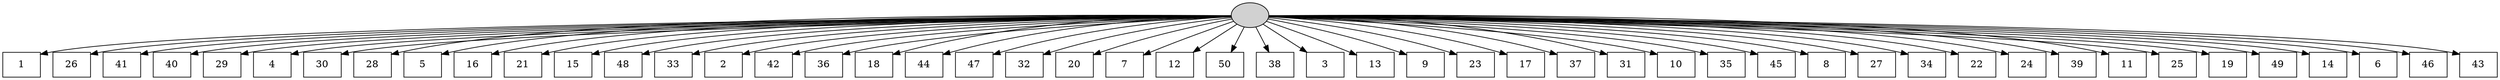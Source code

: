 digraph G {
0[style=filled, fillcolor=grey82, label=""];
1[shape=box,style=filled, fillcolor=white,label="1\n"];
2[shape=box,style=filled, fillcolor=white,label="26\n"];
3[shape=box,style=filled, fillcolor=white,label="41\n"];
4[shape=box,style=filled, fillcolor=white,label="40\n"];
5[shape=box,style=filled, fillcolor=white,label="29\n"];
6[shape=box,style=filled, fillcolor=white,label="4\n"];
7[shape=box,style=filled, fillcolor=white,label="30\n"];
8[shape=box,style=filled, fillcolor=white,label="28\n"];
9[shape=box,style=filled, fillcolor=white,label="5\n"];
10[shape=box,style=filled, fillcolor=white,label="16\n"];
11[shape=box,style=filled, fillcolor=white,label="21\n"];
12[shape=box,style=filled, fillcolor=white,label="15\n"];
13[shape=box,style=filled, fillcolor=white,label="48\n"];
14[shape=box,style=filled, fillcolor=white,label="33\n"];
15[shape=box,style=filled, fillcolor=white,label="2\n"];
16[shape=box,style=filled, fillcolor=white,label="42\n"];
17[shape=box,style=filled, fillcolor=white,label="36\n"];
18[shape=box,style=filled, fillcolor=white,label="18\n"];
19[shape=box,style=filled, fillcolor=white,label="44\n"];
20[shape=box,style=filled, fillcolor=white,label="47\n"];
21[shape=box,style=filled, fillcolor=white,label="32\n"];
22[shape=box,style=filled, fillcolor=white,label="20\n"];
23[shape=box,style=filled, fillcolor=white,label="7\n"];
24[shape=box,style=filled, fillcolor=white,label="12\n"];
25[shape=box,style=filled, fillcolor=white,label="50\n"];
26[shape=box,style=filled, fillcolor=white,label="38\n"];
27[shape=box,style=filled, fillcolor=white,label="3\n"];
28[shape=box,style=filled, fillcolor=white,label="13\n"];
29[shape=box,style=filled, fillcolor=white,label="9\n"];
30[shape=box,style=filled, fillcolor=white,label="23\n"];
31[shape=box,style=filled, fillcolor=white,label="17\n"];
32[shape=box,style=filled, fillcolor=white,label="37\n"];
33[shape=box,style=filled, fillcolor=white,label="31\n"];
34[shape=box,style=filled, fillcolor=white,label="10\n"];
35[shape=box,style=filled, fillcolor=white,label="35\n"];
36[shape=box,style=filled, fillcolor=white,label="45\n"];
37[shape=box,style=filled, fillcolor=white,label="8\n"];
38[shape=box,style=filled, fillcolor=white,label="27\n"];
39[shape=box,style=filled, fillcolor=white,label="34\n"];
40[shape=box,style=filled, fillcolor=white,label="22\n"];
41[shape=box,style=filled, fillcolor=white,label="24\n"];
42[shape=box,style=filled, fillcolor=white,label="39\n"];
43[shape=box,style=filled, fillcolor=white,label="11\n"];
44[shape=box,style=filled, fillcolor=white,label="25\n"];
45[shape=box,style=filled, fillcolor=white,label="19\n"];
46[shape=box,style=filled, fillcolor=white,label="49\n"];
47[shape=box,style=filled, fillcolor=white,label="14\n"];
48[shape=box,style=filled, fillcolor=white,label="6\n"];
49[shape=box,style=filled, fillcolor=white,label="46\n"];
50[shape=box,style=filled, fillcolor=white,label="43\n"];
0->1 ;
0->2 ;
0->3 ;
0->4 ;
0->5 ;
0->6 ;
0->7 ;
0->8 ;
0->9 ;
0->10 ;
0->11 ;
0->12 ;
0->13 ;
0->14 ;
0->15 ;
0->16 ;
0->17 ;
0->18 ;
0->19 ;
0->20 ;
0->21 ;
0->22 ;
0->23 ;
0->24 ;
0->25 ;
0->26 ;
0->27 ;
0->28 ;
0->29 ;
0->30 ;
0->31 ;
0->32 ;
0->33 ;
0->34 ;
0->35 ;
0->36 ;
0->37 ;
0->38 ;
0->39 ;
0->40 ;
0->41 ;
0->42 ;
0->43 ;
0->44 ;
0->45 ;
0->46 ;
0->47 ;
0->48 ;
0->49 ;
0->50 ;
}
